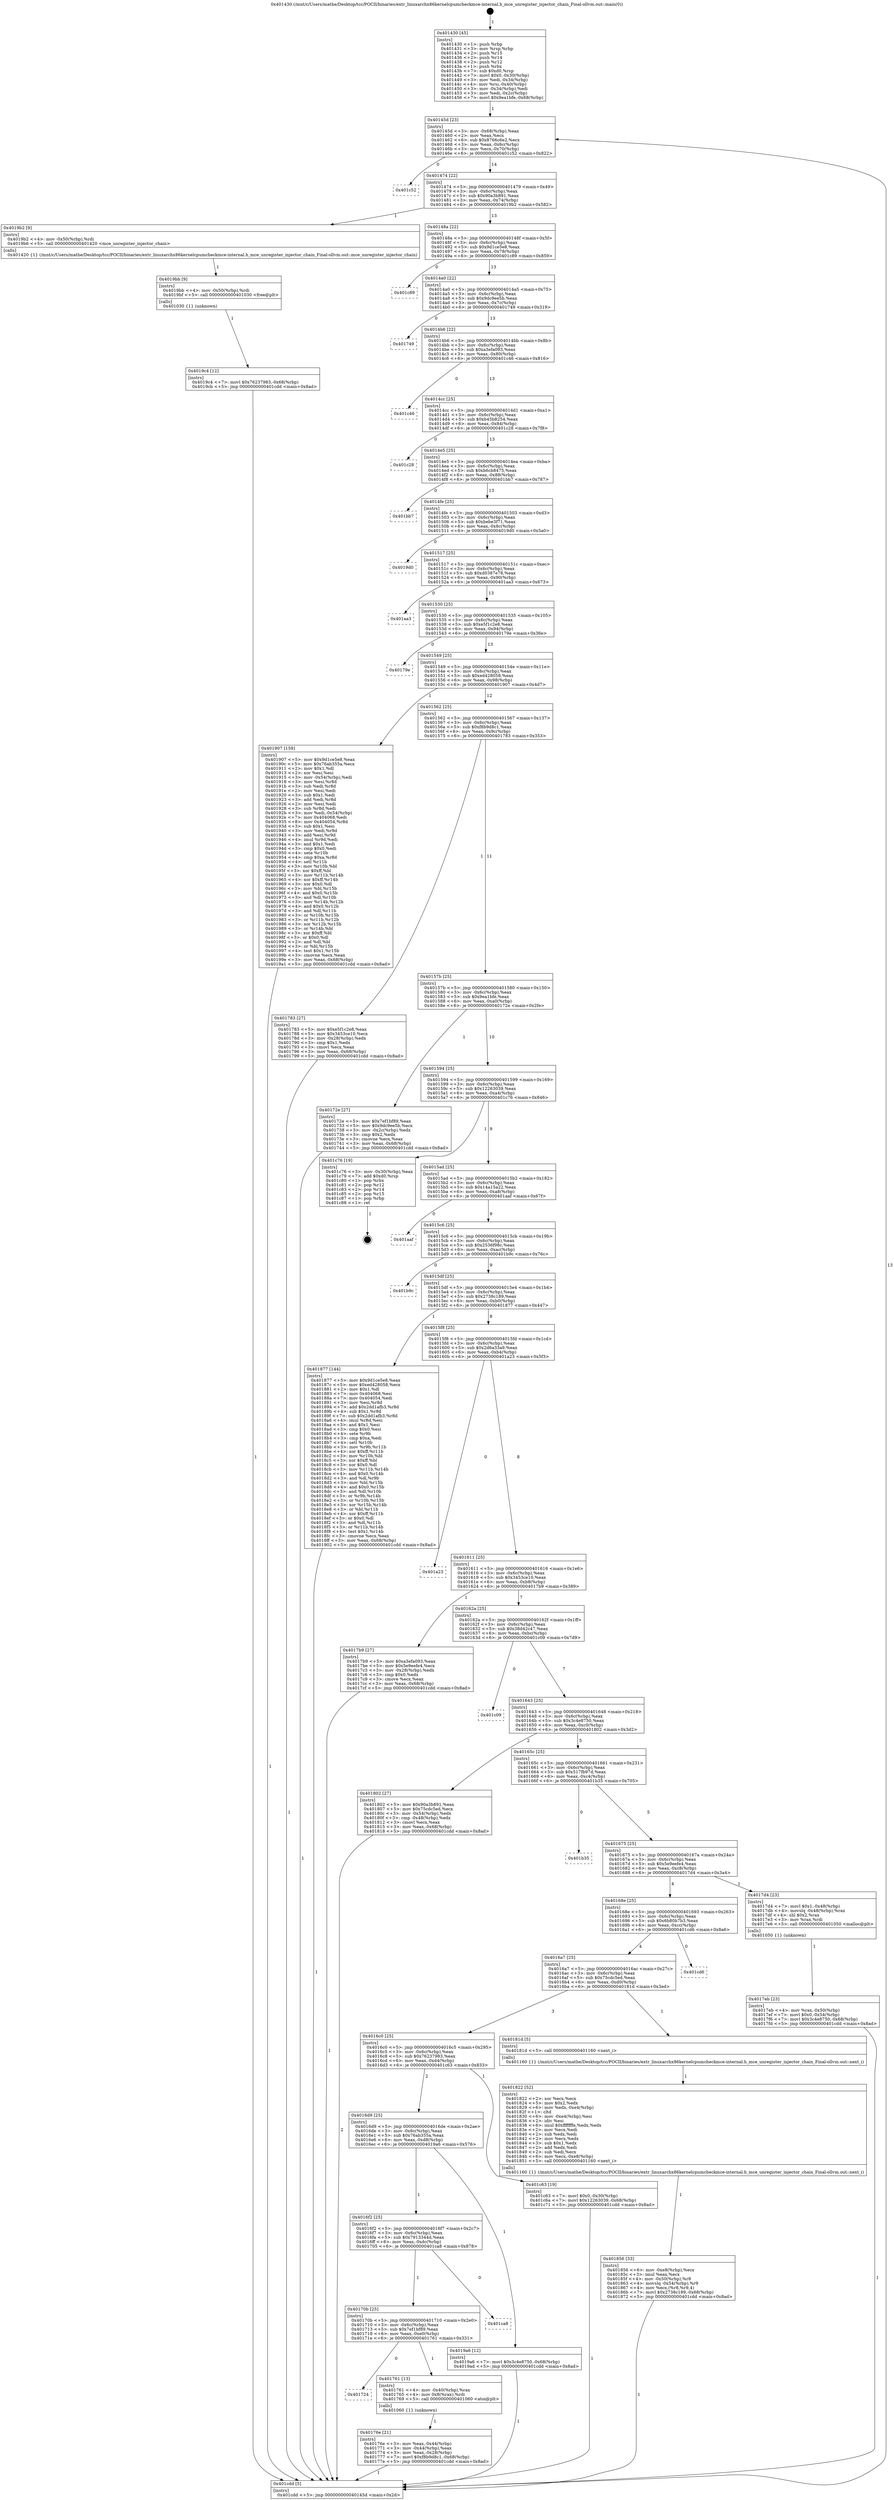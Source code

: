digraph "0x401430" {
  label = "0x401430 (/mnt/c/Users/mathe/Desktop/tcc/POCII/binaries/extr_linuxarchx86kernelcpumcheckmce-internal.h_mce_unregister_injector_chain_Final-ollvm.out::main(0))"
  labelloc = "t"
  node[shape=record]

  Entry [label="",width=0.3,height=0.3,shape=circle,fillcolor=black,style=filled]
  "0x40145d" [label="{
     0x40145d [23]\l
     | [instrs]\l
     &nbsp;&nbsp;0x40145d \<+3\>: mov -0x68(%rbp),%eax\l
     &nbsp;&nbsp;0x401460 \<+2\>: mov %eax,%ecx\l
     &nbsp;&nbsp;0x401462 \<+6\>: sub $0x8766c6e2,%ecx\l
     &nbsp;&nbsp;0x401468 \<+3\>: mov %eax,-0x6c(%rbp)\l
     &nbsp;&nbsp;0x40146b \<+3\>: mov %ecx,-0x70(%rbp)\l
     &nbsp;&nbsp;0x40146e \<+6\>: je 0000000000401c52 \<main+0x822\>\l
  }"]
  "0x401c52" [label="{
     0x401c52\l
  }", style=dashed]
  "0x401474" [label="{
     0x401474 [22]\l
     | [instrs]\l
     &nbsp;&nbsp;0x401474 \<+5\>: jmp 0000000000401479 \<main+0x49\>\l
     &nbsp;&nbsp;0x401479 \<+3\>: mov -0x6c(%rbp),%eax\l
     &nbsp;&nbsp;0x40147c \<+5\>: sub $0x90a3b891,%eax\l
     &nbsp;&nbsp;0x401481 \<+3\>: mov %eax,-0x74(%rbp)\l
     &nbsp;&nbsp;0x401484 \<+6\>: je 00000000004019b2 \<main+0x582\>\l
  }"]
  Exit [label="",width=0.3,height=0.3,shape=circle,fillcolor=black,style=filled,peripheries=2]
  "0x4019b2" [label="{
     0x4019b2 [9]\l
     | [instrs]\l
     &nbsp;&nbsp;0x4019b2 \<+4\>: mov -0x50(%rbp),%rdi\l
     &nbsp;&nbsp;0x4019b6 \<+5\>: call 0000000000401420 \<mce_unregister_injector_chain\>\l
     | [calls]\l
     &nbsp;&nbsp;0x401420 \{1\} (/mnt/c/Users/mathe/Desktop/tcc/POCII/binaries/extr_linuxarchx86kernelcpumcheckmce-internal.h_mce_unregister_injector_chain_Final-ollvm.out::mce_unregister_injector_chain)\l
  }"]
  "0x40148a" [label="{
     0x40148a [22]\l
     | [instrs]\l
     &nbsp;&nbsp;0x40148a \<+5\>: jmp 000000000040148f \<main+0x5f\>\l
     &nbsp;&nbsp;0x40148f \<+3\>: mov -0x6c(%rbp),%eax\l
     &nbsp;&nbsp;0x401492 \<+5\>: sub $0x9d1ce5e8,%eax\l
     &nbsp;&nbsp;0x401497 \<+3\>: mov %eax,-0x78(%rbp)\l
     &nbsp;&nbsp;0x40149a \<+6\>: je 0000000000401c89 \<main+0x859\>\l
  }"]
  "0x4019c4" [label="{
     0x4019c4 [12]\l
     | [instrs]\l
     &nbsp;&nbsp;0x4019c4 \<+7\>: movl $0x76237983,-0x68(%rbp)\l
     &nbsp;&nbsp;0x4019cb \<+5\>: jmp 0000000000401cdd \<main+0x8ad\>\l
  }"]
  "0x401c89" [label="{
     0x401c89\l
  }", style=dashed]
  "0x4014a0" [label="{
     0x4014a0 [22]\l
     | [instrs]\l
     &nbsp;&nbsp;0x4014a0 \<+5\>: jmp 00000000004014a5 \<main+0x75\>\l
     &nbsp;&nbsp;0x4014a5 \<+3\>: mov -0x6c(%rbp),%eax\l
     &nbsp;&nbsp;0x4014a8 \<+5\>: sub $0x9dc9ee5b,%eax\l
     &nbsp;&nbsp;0x4014ad \<+3\>: mov %eax,-0x7c(%rbp)\l
     &nbsp;&nbsp;0x4014b0 \<+6\>: je 0000000000401749 \<main+0x319\>\l
  }"]
  "0x4019bb" [label="{
     0x4019bb [9]\l
     | [instrs]\l
     &nbsp;&nbsp;0x4019bb \<+4\>: mov -0x50(%rbp),%rdi\l
     &nbsp;&nbsp;0x4019bf \<+5\>: call 0000000000401030 \<free@plt\>\l
     | [calls]\l
     &nbsp;&nbsp;0x401030 \{1\} (unknown)\l
  }"]
  "0x401749" [label="{
     0x401749\l
  }", style=dashed]
  "0x4014b6" [label="{
     0x4014b6 [22]\l
     | [instrs]\l
     &nbsp;&nbsp;0x4014b6 \<+5\>: jmp 00000000004014bb \<main+0x8b\>\l
     &nbsp;&nbsp;0x4014bb \<+3\>: mov -0x6c(%rbp),%eax\l
     &nbsp;&nbsp;0x4014be \<+5\>: sub $0xa3efa093,%eax\l
     &nbsp;&nbsp;0x4014c3 \<+3\>: mov %eax,-0x80(%rbp)\l
     &nbsp;&nbsp;0x4014c6 \<+6\>: je 0000000000401c46 \<main+0x816\>\l
  }"]
  "0x401856" [label="{
     0x401856 [33]\l
     | [instrs]\l
     &nbsp;&nbsp;0x401856 \<+6\>: mov -0xe8(%rbp),%ecx\l
     &nbsp;&nbsp;0x40185c \<+3\>: imul %eax,%ecx\l
     &nbsp;&nbsp;0x40185f \<+4\>: mov -0x50(%rbp),%r8\l
     &nbsp;&nbsp;0x401863 \<+4\>: movslq -0x54(%rbp),%r9\l
     &nbsp;&nbsp;0x401867 \<+4\>: mov %ecx,(%r8,%r9,4)\l
     &nbsp;&nbsp;0x40186b \<+7\>: movl $0x2738c189,-0x68(%rbp)\l
     &nbsp;&nbsp;0x401872 \<+5\>: jmp 0000000000401cdd \<main+0x8ad\>\l
  }"]
  "0x401c46" [label="{
     0x401c46\l
  }", style=dashed]
  "0x4014cc" [label="{
     0x4014cc [25]\l
     | [instrs]\l
     &nbsp;&nbsp;0x4014cc \<+5\>: jmp 00000000004014d1 \<main+0xa1\>\l
     &nbsp;&nbsp;0x4014d1 \<+3\>: mov -0x6c(%rbp),%eax\l
     &nbsp;&nbsp;0x4014d4 \<+5\>: sub $0xb45b8254,%eax\l
     &nbsp;&nbsp;0x4014d9 \<+6\>: mov %eax,-0x84(%rbp)\l
     &nbsp;&nbsp;0x4014df \<+6\>: je 0000000000401c28 \<main+0x7f8\>\l
  }"]
  "0x401822" [label="{
     0x401822 [52]\l
     | [instrs]\l
     &nbsp;&nbsp;0x401822 \<+2\>: xor %ecx,%ecx\l
     &nbsp;&nbsp;0x401824 \<+5\>: mov $0x2,%edx\l
     &nbsp;&nbsp;0x401829 \<+6\>: mov %edx,-0xe4(%rbp)\l
     &nbsp;&nbsp;0x40182f \<+1\>: cltd\l
     &nbsp;&nbsp;0x401830 \<+6\>: mov -0xe4(%rbp),%esi\l
     &nbsp;&nbsp;0x401836 \<+2\>: idiv %esi\l
     &nbsp;&nbsp;0x401838 \<+6\>: imul $0xfffffffe,%edx,%edx\l
     &nbsp;&nbsp;0x40183e \<+2\>: mov %ecx,%edi\l
     &nbsp;&nbsp;0x401840 \<+2\>: sub %edx,%edi\l
     &nbsp;&nbsp;0x401842 \<+2\>: mov %ecx,%edx\l
     &nbsp;&nbsp;0x401844 \<+3\>: sub $0x1,%edx\l
     &nbsp;&nbsp;0x401847 \<+2\>: add %edx,%edi\l
     &nbsp;&nbsp;0x401849 \<+2\>: sub %edi,%ecx\l
     &nbsp;&nbsp;0x40184b \<+6\>: mov %ecx,-0xe8(%rbp)\l
     &nbsp;&nbsp;0x401851 \<+5\>: call 0000000000401160 \<next_i\>\l
     | [calls]\l
     &nbsp;&nbsp;0x401160 \{1\} (/mnt/c/Users/mathe/Desktop/tcc/POCII/binaries/extr_linuxarchx86kernelcpumcheckmce-internal.h_mce_unregister_injector_chain_Final-ollvm.out::next_i)\l
  }"]
  "0x401c28" [label="{
     0x401c28\l
  }", style=dashed]
  "0x4014e5" [label="{
     0x4014e5 [25]\l
     | [instrs]\l
     &nbsp;&nbsp;0x4014e5 \<+5\>: jmp 00000000004014ea \<main+0xba\>\l
     &nbsp;&nbsp;0x4014ea \<+3\>: mov -0x6c(%rbp),%eax\l
     &nbsp;&nbsp;0x4014ed \<+5\>: sub $0xb6cb8475,%eax\l
     &nbsp;&nbsp;0x4014f2 \<+6\>: mov %eax,-0x88(%rbp)\l
     &nbsp;&nbsp;0x4014f8 \<+6\>: je 0000000000401bb7 \<main+0x787\>\l
  }"]
  "0x4017eb" [label="{
     0x4017eb [23]\l
     | [instrs]\l
     &nbsp;&nbsp;0x4017eb \<+4\>: mov %rax,-0x50(%rbp)\l
     &nbsp;&nbsp;0x4017ef \<+7\>: movl $0x0,-0x54(%rbp)\l
     &nbsp;&nbsp;0x4017f6 \<+7\>: movl $0x3c4e8750,-0x68(%rbp)\l
     &nbsp;&nbsp;0x4017fd \<+5\>: jmp 0000000000401cdd \<main+0x8ad\>\l
  }"]
  "0x401bb7" [label="{
     0x401bb7\l
  }", style=dashed]
  "0x4014fe" [label="{
     0x4014fe [25]\l
     | [instrs]\l
     &nbsp;&nbsp;0x4014fe \<+5\>: jmp 0000000000401503 \<main+0xd3\>\l
     &nbsp;&nbsp;0x401503 \<+3\>: mov -0x6c(%rbp),%eax\l
     &nbsp;&nbsp;0x401506 \<+5\>: sub $0xbebe3f71,%eax\l
     &nbsp;&nbsp;0x40150b \<+6\>: mov %eax,-0x8c(%rbp)\l
     &nbsp;&nbsp;0x401511 \<+6\>: je 00000000004019d0 \<main+0x5a0\>\l
  }"]
  "0x40176e" [label="{
     0x40176e [21]\l
     | [instrs]\l
     &nbsp;&nbsp;0x40176e \<+3\>: mov %eax,-0x44(%rbp)\l
     &nbsp;&nbsp;0x401771 \<+3\>: mov -0x44(%rbp),%eax\l
     &nbsp;&nbsp;0x401774 \<+3\>: mov %eax,-0x28(%rbp)\l
     &nbsp;&nbsp;0x401777 \<+7\>: movl $0xf8b9d8c1,-0x68(%rbp)\l
     &nbsp;&nbsp;0x40177e \<+5\>: jmp 0000000000401cdd \<main+0x8ad\>\l
  }"]
  "0x4019d0" [label="{
     0x4019d0\l
  }", style=dashed]
  "0x401517" [label="{
     0x401517 [25]\l
     | [instrs]\l
     &nbsp;&nbsp;0x401517 \<+5\>: jmp 000000000040151c \<main+0xec\>\l
     &nbsp;&nbsp;0x40151c \<+3\>: mov -0x6c(%rbp),%eax\l
     &nbsp;&nbsp;0x40151f \<+5\>: sub $0xd0387e78,%eax\l
     &nbsp;&nbsp;0x401524 \<+6\>: mov %eax,-0x90(%rbp)\l
     &nbsp;&nbsp;0x40152a \<+6\>: je 0000000000401aa3 \<main+0x673\>\l
  }"]
  "0x401724" [label="{
     0x401724\l
  }", style=dashed]
  "0x401aa3" [label="{
     0x401aa3\l
  }", style=dashed]
  "0x401530" [label="{
     0x401530 [25]\l
     | [instrs]\l
     &nbsp;&nbsp;0x401530 \<+5\>: jmp 0000000000401535 \<main+0x105\>\l
     &nbsp;&nbsp;0x401535 \<+3\>: mov -0x6c(%rbp),%eax\l
     &nbsp;&nbsp;0x401538 \<+5\>: sub $0xe5f1c2e8,%eax\l
     &nbsp;&nbsp;0x40153d \<+6\>: mov %eax,-0x94(%rbp)\l
     &nbsp;&nbsp;0x401543 \<+6\>: je 000000000040179e \<main+0x36e\>\l
  }"]
  "0x401761" [label="{
     0x401761 [13]\l
     | [instrs]\l
     &nbsp;&nbsp;0x401761 \<+4\>: mov -0x40(%rbp),%rax\l
     &nbsp;&nbsp;0x401765 \<+4\>: mov 0x8(%rax),%rdi\l
     &nbsp;&nbsp;0x401769 \<+5\>: call 0000000000401060 \<atoi@plt\>\l
     | [calls]\l
     &nbsp;&nbsp;0x401060 \{1\} (unknown)\l
  }"]
  "0x40179e" [label="{
     0x40179e\l
  }", style=dashed]
  "0x401549" [label="{
     0x401549 [25]\l
     | [instrs]\l
     &nbsp;&nbsp;0x401549 \<+5\>: jmp 000000000040154e \<main+0x11e\>\l
     &nbsp;&nbsp;0x40154e \<+3\>: mov -0x6c(%rbp),%eax\l
     &nbsp;&nbsp;0x401551 \<+5\>: sub $0xed428058,%eax\l
     &nbsp;&nbsp;0x401556 \<+6\>: mov %eax,-0x98(%rbp)\l
     &nbsp;&nbsp;0x40155c \<+6\>: je 0000000000401907 \<main+0x4d7\>\l
  }"]
  "0x40170b" [label="{
     0x40170b [25]\l
     | [instrs]\l
     &nbsp;&nbsp;0x40170b \<+5\>: jmp 0000000000401710 \<main+0x2e0\>\l
     &nbsp;&nbsp;0x401710 \<+3\>: mov -0x6c(%rbp),%eax\l
     &nbsp;&nbsp;0x401713 \<+5\>: sub $0x7ef1bf89,%eax\l
     &nbsp;&nbsp;0x401718 \<+6\>: mov %eax,-0xe0(%rbp)\l
     &nbsp;&nbsp;0x40171e \<+6\>: je 0000000000401761 \<main+0x331\>\l
  }"]
  "0x401907" [label="{
     0x401907 [159]\l
     | [instrs]\l
     &nbsp;&nbsp;0x401907 \<+5\>: mov $0x9d1ce5e8,%eax\l
     &nbsp;&nbsp;0x40190c \<+5\>: mov $0x76ab355a,%ecx\l
     &nbsp;&nbsp;0x401911 \<+2\>: mov $0x1,%dl\l
     &nbsp;&nbsp;0x401913 \<+2\>: xor %esi,%esi\l
     &nbsp;&nbsp;0x401915 \<+3\>: mov -0x54(%rbp),%edi\l
     &nbsp;&nbsp;0x401918 \<+3\>: mov %esi,%r8d\l
     &nbsp;&nbsp;0x40191b \<+3\>: sub %edi,%r8d\l
     &nbsp;&nbsp;0x40191e \<+2\>: mov %esi,%edi\l
     &nbsp;&nbsp;0x401920 \<+3\>: sub $0x1,%edi\l
     &nbsp;&nbsp;0x401923 \<+3\>: add %edi,%r8d\l
     &nbsp;&nbsp;0x401926 \<+2\>: mov %esi,%edi\l
     &nbsp;&nbsp;0x401928 \<+3\>: sub %r8d,%edi\l
     &nbsp;&nbsp;0x40192b \<+3\>: mov %edi,-0x54(%rbp)\l
     &nbsp;&nbsp;0x40192e \<+7\>: mov 0x404068,%edi\l
     &nbsp;&nbsp;0x401935 \<+8\>: mov 0x404054,%r8d\l
     &nbsp;&nbsp;0x40193d \<+3\>: sub $0x1,%esi\l
     &nbsp;&nbsp;0x401940 \<+3\>: mov %edi,%r9d\l
     &nbsp;&nbsp;0x401943 \<+3\>: add %esi,%r9d\l
     &nbsp;&nbsp;0x401946 \<+4\>: imul %r9d,%edi\l
     &nbsp;&nbsp;0x40194a \<+3\>: and $0x1,%edi\l
     &nbsp;&nbsp;0x40194d \<+3\>: cmp $0x0,%edi\l
     &nbsp;&nbsp;0x401950 \<+4\>: sete %r10b\l
     &nbsp;&nbsp;0x401954 \<+4\>: cmp $0xa,%r8d\l
     &nbsp;&nbsp;0x401958 \<+4\>: setl %r11b\l
     &nbsp;&nbsp;0x40195c \<+3\>: mov %r10b,%bl\l
     &nbsp;&nbsp;0x40195f \<+3\>: xor $0xff,%bl\l
     &nbsp;&nbsp;0x401962 \<+3\>: mov %r11b,%r14b\l
     &nbsp;&nbsp;0x401965 \<+4\>: xor $0xff,%r14b\l
     &nbsp;&nbsp;0x401969 \<+3\>: xor $0x0,%dl\l
     &nbsp;&nbsp;0x40196c \<+3\>: mov %bl,%r15b\l
     &nbsp;&nbsp;0x40196f \<+4\>: and $0x0,%r15b\l
     &nbsp;&nbsp;0x401973 \<+3\>: and %dl,%r10b\l
     &nbsp;&nbsp;0x401976 \<+3\>: mov %r14b,%r12b\l
     &nbsp;&nbsp;0x401979 \<+4\>: and $0x0,%r12b\l
     &nbsp;&nbsp;0x40197d \<+3\>: and %dl,%r11b\l
     &nbsp;&nbsp;0x401980 \<+3\>: or %r10b,%r15b\l
     &nbsp;&nbsp;0x401983 \<+3\>: or %r11b,%r12b\l
     &nbsp;&nbsp;0x401986 \<+3\>: xor %r12b,%r15b\l
     &nbsp;&nbsp;0x401989 \<+3\>: or %r14b,%bl\l
     &nbsp;&nbsp;0x40198c \<+3\>: xor $0xff,%bl\l
     &nbsp;&nbsp;0x40198f \<+3\>: or $0x0,%dl\l
     &nbsp;&nbsp;0x401992 \<+2\>: and %dl,%bl\l
     &nbsp;&nbsp;0x401994 \<+3\>: or %bl,%r15b\l
     &nbsp;&nbsp;0x401997 \<+4\>: test $0x1,%r15b\l
     &nbsp;&nbsp;0x40199b \<+3\>: cmovne %ecx,%eax\l
     &nbsp;&nbsp;0x40199e \<+3\>: mov %eax,-0x68(%rbp)\l
     &nbsp;&nbsp;0x4019a1 \<+5\>: jmp 0000000000401cdd \<main+0x8ad\>\l
  }"]
  "0x401562" [label="{
     0x401562 [25]\l
     | [instrs]\l
     &nbsp;&nbsp;0x401562 \<+5\>: jmp 0000000000401567 \<main+0x137\>\l
     &nbsp;&nbsp;0x401567 \<+3\>: mov -0x6c(%rbp),%eax\l
     &nbsp;&nbsp;0x40156a \<+5\>: sub $0xf8b9d8c1,%eax\l
     &nbsp;&nbsp;0x40156f \<+6\>: mov %eax,-0x9c(%rbp)\l
     &nbsp;&nbsp;0x401575 \<+6\>: je 0000000000401783 \<main+0x353\>\l
  }"]
  "0x401ca8" [label="{
     0x401ca8\l
  }", style=dashed]
  "0x401783" [label="{
     0x401783 [27]\l
     | [instrs]\l
     &nbsp;&nbsp;0x401783 \<+5\>: mov $0xe5f1c2e8,%eax\l
     &nbsp;&nbsp;0x401788 \<+5\>: mov $0x3453ce10,%ecx\l
     &nbsp;&nbsp;0x40178d \<+3\>: mov -0x28(%rbp),%edx\l
     &nbsp;&nbsp;0x401790 \<+3\>: cmp $0x1,%edx\l
     &nbsp;&nbsp;0x401793 \<+3\>: cmovl %ecx,%eax\l
     &nbsp;&nbsp;0x401796 \<+3\>: mov %eax,-0x68(%rbp)\l
     &nbsp;&nbsp;0x401799 \<+5\>: jmp 0000000000401cdd \<main+0x8ad\>\l
  }"]
  "0x40157b" [label="{
     0x40157b [25]\l
     | [instrs]\l
     &nbsp;&nbsp;0x40157b \<+5\>: jmp 0000000000401580 \<main+0x150\>\l
     &nbsp;&nbsp;0x401580 \<+3\>: mov -0x6c(%rbp),%eax\l
     &nbsp;&nbsp;0x401583 \<+5\>: sub $0x9ea1bfe,%eax\l
     &nbsp;&nbsp;0x401588 \<+6\>: mov %eax,-0xa0(%rbp)\l
     &nbsp;&nbsp;0x40158e \<+6\>: je 000000000040172e \<main+0x2fe\>\l
  }"]
  "0x4016f2" [label="{
     0x4016f2 [25]\l
     | [instrs]\l
     &nbsp;&nbsp;0x4016f2 \<+5\>: jmp 00000000004016f7 \<main+0x2c7\>\l
     &nbsp;&nbsp;0x4016f7 \<+3\>: mov -0x6c(%rbp),%eax\l
     &nbsp;&nbsp;0x4016fa \<+5\>: sub $0x7913344d,%eax\l
     &nbsp;&nbsp;0x4016ff \<+6\>: mov %eax,-0xdc(%rbp)\l
     &nbsp;&nbsp;0x401705 \<+6\>: je 0000000000401ca8 \<main+0x878\>\l
  }"]
  "0x40172e" [label="{
     0x40172e [27]\l
     | [instrs]\l
     &nbsp;&nbsp;0x40172e \<+5\>: mov $0x7ef1bf89,%eax\l
     &nbsp;&nbsp;0x401733 \<+5\>: mov $0x9dc9ee5b,%ecx\l
     &nbsp;&nbsp;0x401738 \<+3\>: mov -0x2c(%rbp),%edx\l
     &nbsp;&nbsp;0x40173b \<+3\>: cmp $0x2,%edx\l
     &nbsp;&nbsp;0x40173e \<+3\>: cmovne %ecx,%eax\l
     &nbsp;&nbsp;0x401741 \<+3\>: mov %eax,-0x68(%rbp)\l
     &nbsp;&nbsp;0x401744 \<+5\>: jmp 0000000000401cdd \<main+0x8ad\>\l
  }"]
  "0x401594" [label="{
     0x401594 [25]\l
     | [instrs]\l
     &nbsp;&nbsp;0x401594 \<+5\>: jmp 0000000000401599 \<main+0x169\>\l
     &nbsp;&nbsp;0x401599 \<+3\>: mov -0x6c(%rbp),%eax\l
     &nbsp;&nbsp;0x40159c \<+5\>: sub $0x12263039,%eax\l
     &nbsp;&nbsp;0x4015a1 \<+6\>: mov %eax,-0xa4(%rbp)\l
     &nbsp;&nbsp;0x4015a7 \<+6\>: je 0000000000401c76 \<main+0x846\>\l
  }"]
  "0x401cdd" [label="{
     0x401cdd [5]\l
     | [instrs]\l
     &nbsp;&nbsp;0x401cdd \<+5\>: jmp 000000000040145d \<main+0x2d\>\l
  }"]
  "0x401430" [label="{
     0x401430 [45]\l
     | [instrs]\l
     &nbsp;&nbsp;0x401430 \<+1\>: push %rbp\l
     &nbsp;&nbsp;0x401431 \<+3\>: mov %rsp,%rbp\l
     &nbsp;&nbsp;0x401434 \<+2\>: push %r15\l
     &nbsp;&nbsp;0x401436 \<+2\>: push %r14\l
     &nbsp;&nbsp;0x401438 \<+2\>: push %r12\l
     &nbsp;&nbsp;0x40143a \<+1\>: push %rbx\l
     &nbsp;&nbsp;0x40143b \<+7\>: sub $0xd0,%rsp\l
     &nbsp;&nbsp;0x401442 \<+7\>: movl $0x0,-0x30(%rbp)\l
     &nbsp;&nbsp;0x401449 \<+3\>: mov %edi,-0x34(%rbp)\l
     &nbsp;&nbsp;0x40144c \<+4\>: mov %rsi,-0x40(%rbp)\l
     &nbsp;&nbsp;0x401450 \<+3\>: mov -0x34(%rbp),%edi\l
     &nbsp;&nbsp;0x401453 \<+3\>: mov %edi,-0x2c(%rbp)\l
     &nbsp;&nbsp;0x401456 \<+7\>: movl $0x9ea1bfe,-0x68(%rbp)\l
  }"]
  "0x4019a6" [label="{
     0x4019a6 [12]\l
     | [instrs]\l
     &nbsp;&nbsp;0x4019a6 \<+7\>: movl $0x3c4e8750,-0x68(%rbp)\l
     &nbsp;&nbsp;0x4019ad \<+5\>: jmp 0000000000401cdd \<main+0x8ad\>\l
  }"]
  "0x401c76" [label="{
     0x401c76 [19]\l
     | [instrs]\l
     &nbsp;&nbsp;0x401c76 \<+3\>: mov -0x30(%rbp),%eax\l
     &nbsp;&nbsp;0x401c79 \<+7\>: add $0xd0,%rsp\l
     &nbsp;&nbsp;0x401c80 \<+1\>: pop %rbx\l
     &nbsp;&nbsp;0x401c81 \<+2\>: pop %r12\l
     &nbsp;&nbsp;0x401c83 \<+2\>: pop %r14\l
     &nbsp;&nbsp;0x401c85 \<+2\>: pop %r15\l
     &nbsp;&nbsp;0x401c87 \<+1\>: pop %rbp\l
     &nbsp;&nbsp;0x401c88 \<+1\>: ret\l
  }"]
  "0x4015ad" [label="{
     0x4015ad [25]\l
     | [instrs]\l
     &nbsp;&nbsp;0x4015ad \<+5\>: jmp 00000000004015b2 \<main+0x182\>\l
     &nbsp;&nbsp;0x4015b2 \<+3\>: mov -0x6c(%rbp),%eax\l
     &nbsp;&nbsp;0x4015b5 \<+5\>: sub $0x14a15a22,%eax\l
     &nbsp;&nbsp;0x4015ba \<+6\>: mov %eax,-0xa8(%rbp)\l
     &nbsp;&nbsp;0x4015c0 \<+6\>: je 0000000000401aaf \<main+0x67f\>\l
  }"]
  "0x4016d9" [label="{
     0x4016d9 [25]\l
     | [instrs]\l
     &nbsp;&nbsp;0x4016d9 \<+5\>: jmp 00000000004016de \<main+0x2ae\>\l
     &nbsp;&nbsp;0x4016de \<+3\>: mov -0x6c(%rbp),%eax\l
     &nbsp;&nbsp;0x4016e1 \<+5\>: sub $0x76ab355a,%eax\l
     &nbsp;&nbsp;0x4016e6 \<+6\>: mov %eax,-0xd8(%rbp)\l
     &nbsp;&nbsp;0x4016ec \<+6\>: je 00000000004019a6 \<main+0x576\>\l
  }"]
  "0x401aaf" [label="{
     0x401aaf\l
  }", style=dashed]
  "0x4015c6" [label="{
     0x4015c6 [25]\l
     | [instrs]\l
     &nbsp;&nbsp;0x4015c6 \<+5\>: jmp 00000000004015cb \<main+0x19b\>\l
     &nbsp;&nbsp;0x4015cb \<+3\>: mov -0x6c(%rbp),%eax\l
     &nbsp;&nbsp;0x4015ce \<+5\>: sub $0x2536f98c,%eax\l
     &nbsp;&nbsp;0x4015d3 \<+6\>: mov %eax,-0xac(%rbp)\l
     &nbsp;&nbsp;0x4015d9 \<+6\>: je 0000000000401b9c \<main+0x76c\>\l
  }"]
  "0x401c63" [label="{
     0x401c63 [19]\l
     | [instrs]\l
     &nbsp;&nbsp;0x401c63 \<+7\>: movl $0x0,-0x30(%rbp)\l
     &nbsp;&nbsp;0x401c6a \<+7\>: movl $0x12263039,-0x68(%rbp)\l
     &nbsp;&nbsp;0x401c71 \<+5\>: jmp 0000000000401cdd \<main+0x8ad\>\l
  }"]
  "0x401b9c" [label="{
     0x401b9c\l
  }", style=dashed]
  "0x4015df" [label="{
     0x4015df [25]\l
     | [instrs]\l
     &nbsp;&nbsp;0x4015df \<+5\>: jmp 00000000004015e4 \<main+0x1b4\>\l
     &nbsp;&nbsp;0x4015e4 \<+3\>: mov -0x6c(%rbp),%eax\l
     &nbsp;&nbsp;0x4015e7 \<+5\>: sub $0x2738c189,%eax\l
     &nbsp;&nbsp;0x4015ec \<+6\>: mov %eax,-0xb0(%rbp)\l
     &nbsp;&nbsp;0x4015f2 \<+6\>: je 0000000000401877 \<main+0x447\>\l
  }"]
  "0x4016c0" [label="{
     0x4016c0 [25]\l
     | [instrs]\l
     &nbsp;&nbsp;0x4016c0 \<+5\>: jmp 00000000004016c5 \<main+0x295\>\l
     &nbsp;&nbsp;0x4016c5 \<+3\>: mov -0x6c(%rbp),%eax\l
     &nbsp;&nbsp;0x4016c8 \<+5\>: sub $0x76237983,%eax\l
     &nbsp;&nbsp;0x4016cd \<+6\>: mov %eax,-0xd4(%rbp)\l
     &nbsp;&nbsp;0x4016d3 \<+6\>: je 0000000000401c63 \<main+0x833\>\l
  }"]
  "0x401877" [label="{
     0x401877 [144]\l
     | [instrs]\l
     &nbsp;&nbsp;0x401877 \<+5\>: mov $0x9d1ce5e8,%eax\l
     &nbsp;&nbsp;0x40187c \<+5\>: mov $0xed428058,%ecx\l
     &nbsp;&nbsp;0x401881 \<+2\>: mov $0x1,%dl\l
     &nbsp;&nbsp;0x401883 \<+7\>: mov 0x404068,%esi\l
     &nbsp;&nbsp;0x40188a \<+7\>: mov 0x404054,%edi\l
     &nbsp;&nbsp;0x401891 \<+3\>: mov %esi,%r8d\l
     &nbsp;&nbsp;0x401894 \<+7\>: add $0x2dd1afb3,%r8d\l
     &nbsp;&nbsp;0x40189b \<+4\>: sub $0x1,%r8d\l
     &nbsp;&nbsp;0x40189f \<+7\>: sub $0x2dd1afb3,%r8d\l
     &nbsp;&nbsp;0x4018a6 \<+4\>: imul %r8d,%esi\l
     &nbsp;&nbsp;0x4018aa \<+3\>: and $0x1,%esi\l
     &nbsp;&nbsp;0x4018ad \<+3\>: cmp $0x0,%esi\l
     &nbsp;&nbsp;0x4018b0 \<+4\>: sete %r9b\l
     &nbsp;&nbsp;0x4018b4 \<+3\>: cmp $0xa,%edi\l
     &nbsp;&nbsp;0x4018b7 \<+4\>: setl %r10b\l
     &nbsp;&nbsp;0x4018bb \<+3\>: mov %r9b,%r11b\l
     &nbsp;&nbsp;0x4018be \<+4\>: xor $0xff,%r11b\l
     &nbsp;&nbsp;0x4018c2 \<+3\>: mov %r10b,%bl\l
     &nbsp;&nbsp;0x4018c5 \<+3\>: xor $0xff,%bl\l
     &nbsp;&nbsp;0x4018c8 \<+3\>: xor $0x0,%dl\l
     &nbsp;&nbsp;0x4018cb \<+3\>: mov %r11b,%r14b\l
     &nbsp;&nbsp;0x4018ce \<+4\>: and $0x0,%r14b\l
     &nbsp;&nbsp;0x4018d2 \<+3\>: and %dl,%r9b\l
     &nbsp;&nbsp;0x4018d5 \<+3\>: mov %bl,%r15b\l
     &nbsp;&nbsp;0x4018d8 \<+4\>: and $0x0,%r15b\l
     &nbsp;&nbsp;0x4018dc \<+3\>: and %dl,%r10b\l
     &nbsp;&nbsp;0x4018df \<+3\>: or %r9b,%r14b\l
     &nbsp;&nbsp;0x4018e2 \<+3\>: or %r10b,%r15b\l
     &nbsp;&nbsp;0x4018e5 \<+3\>: xor %r15b,%r14b\l
     &nbsp;&nbsp;0x4018e8 \<+3\>: or %bl,%r11b\l
     &nbsp;&nbsp;0x4018eb \<+4\>: xor $0xff,%r11b\l
     &nbsp;&nbsp;0x4018ef \<+3\>: or $0x0,%dl\l
     &nbsp;&nbsp;0x4018f2 \<+3\>: and %dl,%r11b\l
     &nbsp;&nbsp;0x4018f5 \<+3\>: or %r11b,%r14b\l
     &nbsp;&nbsp;0x4018f8 \<+4\>: test $0x1,%r14b\l
     &nbsp;&nbsp;0x4018fc \<+3\>: cmovne %ecx,%eax\l
     &nbsp;&nbsp;0x4018ff \<+3\>: mov %eax,-0x68(%rbp)\l
     &nbsp;&nbsp;0x401902 \<+5\>: jmp 0000000000401cdd \<main+0x8ad\>\l
  }"]
  "0x4015f8" [label="{
     0x4015f8 [25]\l
     | [instrs]\l
     &nbsp;&nbsp;0x4015f8 \<+5\>: jmp 00000000004015fd \<main+0x1cd\>\l
     &nbsp;&nbsp;0x4015fd \<+3\>: mov -0x6c(%rbp),%eax\l
     &nbsp;&nbsp;0x401600 \<+5\>: sub $0x2d6a33a9,%eax\l
     &nbsp;&nbsp;0x401605 \<+6\>: mov %eax,-0xb4(%rbp)\l
     &nbsp;&nbsp;0x40160b \<+6\>: je 0000000000401a23 \<main+0x5f3\>\l
  }"]
  "0x40181d" [label="{
     0x40181d [5]\l
     | [instrs]\l
     &nbsp;&nbsp;0x40181d \<+5\>: call 0000000000401160 \<next_i\>\l
     | [calls]\l
     &nbsp;&nbsp;0x401160 \{1\} (/mnt/c/Users/mathe/Desktop/tcc/POCII/binaries/extr_linuxarchx86kernelcpumcheckmce-internal.h_mce_unregister_injector_chain_Final-ollvm.out::next_i)\l
  }"]
  "0x401a23" [label="{
     0x401a23\l
  }", style=dashed]
  "0x401611" [label="{
     0x401611 [25]\l
     | [instrs]\l
     &nbsp;&nbsp;0x401611 \<+5\>: jmp 0000000000401616 \<main+0x1e6\>\l
     &nbsp;&nbsp;0x401616 \<+3\>: mov -0x6c(%rbp),%eax\l
     &nbsp;&nbsp;0x401619 \<+5\>: sub $0x3453ce10,%eax\l
     &nbsp;&nbsp;0x40161e \<+6\>: mov %eax,-0xb8(%rbp)\l
     &nbsp;&nbsp;0x401624 \<+6\>: je 00000000004017b9 \<main+0x389\>\l
  }"]
  "0x4016a7" [label="{
     0x4016a7 [25]\l
     | [instrs]\l
     &nbsp;&nbsp;0x4016a7 \<+5\>: jmp 00000000004016ac \<main+0x27c\>\l
     &nbsp;&nbsp;0x4016ac \<+3\>: mov -0x6c(%rbp),%eax\l
     &nbsp;&nbsp;0x4016af \<+5\>: sub $0x75cdc5ed,%eax\l
     &nbsp;&nbsp;0x4016b4 \<+6\>: mov %eax,-0xd0(%rbp)\l
     &nbsp;&nbsp;0x4016ba \<+6\>: je 000000000040181d \<main+0x3ed\>\l
  }"]
  "0x4017b9" [label="{
     0x4017b9 [27]\l
     | [instrs]\l
     &nbsp;&nbsp;0x4017b9 \<+5\>: mov $0xa3efa093,%eax\l
     &nbsp;&nbsp;0x4017be \<+5\>: mov $0x5e9eefe4,%ecx\l
     &nbsp;&nbsp;0x4017c3 \<+3\>: mov -0x28(%rbp),%edx\l
     &nbsp;&nbsp;0x4017c6 \<+3\>: cmp $0x0,%edx\l
     &nbsp;&nbsp;0x4017c9 \<+3\>: cmove %ecx,%eax\l
     &nbsp;&nbsp;0x4017cc \<+3\>: mov %eax,-0x68(%rbp)\l
     &nbsp;&nbsp;0x4017cf \<+5\>: jmp 0000000000401cdd \<main+0x8ad\>\l
  }"]
  "0x40162a" [label="{
     0x40162a [25]\l
     | [instrs]\l
     &nbsp;&nbsp;0x40162a \<+5\>: jmp 000000000040162f \<main+0x1ff\>\l
     &nbsp;&nbsp;0x40162f \<+3\>: mov -0x6c(%rbp),%eax\l
     &nbsp;&nbsp;0x401632 \<+5\>: sub $0x38d42c47,%eax\l
     &nbsp;&nbsp;0x401637 \<+6\>: mov %eax,-0xbc(%rbp)\l
     &nbsp;&nbsp;0x40163d \<+6\>: je 0000000000401c09 \<main+0x7d9\>\l
  }"]
  "0x401cd6" [label="{
     0x401cd6\l
  }", style=dashed]
  "0x401c09" [label="{
     0x401c09\l
  }", style=dashed]
  "0x401643" [label="{
     0x401643 [25]\l
     | [instrs]\l
     &nbsp;&nbsp;0x401643 \<+5\>: jmp 0000000000401648 \<main+0x218\>\l
     &nbsp;&nbsp;0x401648 \<+3\>: mov -0x6c(%rbp),%eax\l
     &nbsp;&nbsp;0x40164b \<+5\>: sub $0x3c4e8750,%eax\l
     &nbsp;&nbsp;0x401650 \<+6\>: mov %eax,-0xc0(%rbp)\l
     &nbsp;&nbsp;0x401656 \<+6\>: je 0000000000401802 \<main+0x3d2\>\l
  }"]
  "0x40168e" [label="{
     0x40168e [25]\l
     | [instrs]\l
     &nbsp;&nbsp;0x40168e \<+5\>: jmp 0000000000401693 \<main+0x263\>\l
     &nbsp;&nbsp;0x401693 \<+3\>: mov -0x6c(%rbp),%eax\l
     &nbsp;&nbsp;0x401696 \<+5\>: sub $0x6b80b7b3,%eax\l
     &nbsp;&nbsp;0x40169b \<+6\>: mov %eax,-0xcc(%rbp)\l
     &nbsp;&nbsp;0x4016a1 \<+6\>: je 0000000000401cd6 \<main+0x8a6\>\l
  }"]
  "0x401802" [label="{
     0x401802 [27]\l
     | [instrs]\l
     &nbsp;&nbsp;0x401802 \<+5\>: mov $0x90a3b891,%eax\l
     &nbsp;&nbsp;0x401807 \<+5\>: mov $0x75cdc5ed,%ecx\l
     &nbsp;&nbsp;0x40180c \<+3\>: mov -0x54(%rbp),%edx\l
     &nbsp;&nbsp;0x40180f \<+3\>: cmp -0x48(%rbp),%edx\l
     &nbsp;&nbsp;0x401812 \<+3\>: cmovl %ecx,%eax\l
     &nbsp;&nbsp;0x401815 \<+3\>: mov %eax,-0x68(%rbp)\l
     &nbsp;&nbsp;0x401818 \<+5\>: jmp 0000000000401cdd \<main+0x8ad\>\l
  }"]
  "0x40165c" [label="{
     0x40165c [25]\l
     | [instrs]\l
     &nbsp;&nbsp;0x40165c \<+5\>: jmp 0000000000401661 \<main+0x231\>\l
     &nbsp;&nbsp;0x401661 \<+3\>: mov -0x6c(%rbp),%eax\l
     &nbsp;&nbsp;0x401664 \<+5\>: sub $0x517fb97d,%eax\l
     &nbsp;&nbsp;0x401669 \<+6\>: mov %eax,-0xc4(%rbp)\l
     &nbsp;&nbsp;0x40166f \<+6\>: je 0000000000401b35 \<main+0x705\>\l
  }"]
  "0x4017d4" [label="{
     0x4017d4 [23]\l
     | [instrs]\l
     &nbsp;&nbsp;0x4017d4 \<+7\>: movl $0x1,-0x48(%rbp)\l
     &nbsp;&nbsp;0x4017db \<+4\>: movslq -0x48(%rbp),%rax\l
     &nbsp;&nbsp;0x4017df \<+4\>: shl $0x2,%rax\l
     &nbsp;&nbsp;0x4017e3 \<+3\>: mov %rax,%rdi\l
     &nbsp;&nbsp;0x4017e6 \<+5\>: call 0000000000401050 \<malloc@plt\>\l
     | [calls]\l
     &nbsp;&nbsp;0x401050 \{1\} (unknown)\l
  }"]
  "0x401b35" [label="{
     0x401b35\l
  }", style=dashed]
  "0x401675" [label="{
     0x401675 [25]\l
     | [instrs]\l
     &nbsp;&nbsp;0x401675 \<+5\>: jmp 000000000040167a \<main+0x24a\>\l
     &nbsp;&nbsp;0x40167a \<+3\>: mov -0x6c(%rbp),%eax\l
     &nbsp;&nbsp;0x40167d \<+5\>: sub $0x5e9eefe4,%eax\l
     &nbsp;&nbsp;0x401682 \<+6\>: mov %eax,-0xc8(%rbp)\l
     &nbsp;&nbsp;0x401688 \<+6\>: je 00000000004017d4 \<main+0x3a4\>\l
  }"]
  Entry -> "0x401430" [label=" 1"]
  "0x40145d" -> "0x401c52" [label=" 0"]
  "0x40145d" -> "0x401474" [label=" 14"]
  "0x401c76" -> Exit [label=" 1"]
  "0x401474" -> "0x4019b2" [label=" 1"]
  "0x401474" -> "0x40148a" [label=" 13"]
  "0x401c63" -> "0x401cdd" [label=" 1"]
  "0x40148a" -> "0x401c89" [label=" 0"]
  "0x40148a" -> "0x4014a0" [label=" 13"]
  "0x4019c4" -> "0x401cdd" [label=" 1"]
  "0x4014a0" -> "0x401749" [label=" 0"]
  "0x4014a0" -> "0x4014b6" [label=" 13"]
  "0x4019bb" -> "0x4019c4" [label=" 1"]
  "0x4014b6" -> "0x401c46" [label=" 0"]
  "0x4014b6" -> "0x4014cc" [label=" 13"]
  "0x4019b2" -> "0x4019bb" [label=" 1"]
  "0x4014cc" -> "0x401c28" [label=" 0"]
  "0x4014cc" -> "0x4014e5" [label=" 13"]
  "0x4019a6" -> "0x401cdd" [label=" 1"]
  "0x4014e5" -> "0x401bb7" [label=" 0"]
  "0x4014e5" -> "0x4014fe" [label=" 13"]
  "0x401907" -> "0x401cdd" [label=" 1"]
  "0x4014fe" -> "0x4019d0" [label=" 0"]
  "0x4014fe" -> "0x401517" [label=" 13"]
  "0x401877" -> "0x401cdd" [label=" 1"]
  "0x401517" -> "0x401aa3" [label=" 0"]
  "0x401517" -> "0x401530" [label=" 13"]
  "0x401856" -> "0x401cdd" [label=" 1"]
  "0x401530" -> "0x40179e" [label=" 0"]
  "0x401530" -> "0x401549" [label=" 13"]
  "0x401822" -> "0x401856" [label=" 1"]
  "0x401549" -> "0x401907" [label=" 1"]
  "0x401549" -> "0x401562" [label=" 12"]
  "0x401802" -> "0x401cdd" [label=" 2"]
  "0x401562" -> "0x401783" [label=" 1"]
  "0x401562" -> "0x40157b" [label=" 11"]
  "0x4017eb" -> "0x401cdd" [label=" 1"]
  "0x40157b" -> "0x40172e" [label=" 1"]
  "0x40157b" -> "0x401594" [label=" 10"]
  "0x40172e" -> "0x401cdd" [label=" 1"]
  "0x401430" -> "0x40145d" [label=" 1"]
  "0x401cdd" -> "0x40145d" [label=" 13"]
  "0x4017b9" -> "0x401cdd" [label=" 1"]
  "0x401594" -> "0x401c76" [label=" 1"]
  "0x401594" -> "0x4015ad" [label=" 9"]
  "0x401783" -> "0x401cdd" [label=" 1"]
  "0x4015ad" -> "0x401aaf" [label=" 0"]
  "0x4015ad" -> "0x4015c6" [label=" 9"]
  "0x401761" -> "0x40176e" [label=" 1"]
  "0x4015c6" -> "0x401b9c" [label=" 0"]
  "0x4015c6" -> "0x4015df" [label=" 9"]
  "0x40170b" -> "0x401724" [label=" 0"]
  "0x4015df" -> "0x401877" [label=" 1"]
  "0x4015df" -> "0x4015f8" [label=" 8"]
  "0x40181d" -> "0x401822" [label=" 1"]
  "0x4015f8" -> "0x401a23" [label=" 0"]
  "0x4015f8" -> "0x401611" [label=" 8"]
  "0x4016f2" -> "0x40170b" [label=" 1"]
  "0x401611" -> "0x4017b9" [label=" 1"]
  "0x401611" -> "0x40162a" [label=" 7"]
  "0x4017d4" -> "0x4017eb" [label=" 1"]
  "0x40162a" -> "0x401c09" [label=" 0"]
  "0x40162a" -> "0x401643" [label=" 7"]
  "0x4016d9" -> "0x4016f2" [label=" 1"]
  "0x401643" -> "0x401802" [label=" 2"]
  "0x401643" -> "0x40165c" [label=" 5"]
  "0x40176e" -> "0x401cdd" [label=" 1"]
  "0x40165c" -> "0x401b35" [label=" 0"]
  "0x40165c" -> "0x401675" [label=" 5"]
  "0x4016c0" -> "0x4016d9" [label=" 2"]
  "0x401675" -> "0x4017d4" [label=" 1"]
  "0x401675" -> "0x40168e" [label=" 4"]
  "0x4016d9" -> "0x4019a6" [label=" 1"]
  "0x40168e" -> "0x401cd6" [label=" 0"]
  "0x40168e" -> "0x4016a7" [label=" 4"]
  "0x4016f2" -> "0x401ca8" [label=" 0"]
  "0x4016a7" -> "0x40181d" [label=" 1"]
  "0x4016a7" -> "0x4016c0" [label=" 3"]
  "0x40170b" -> "0x401761" [label=" 1"]
  "0x4016c0" -> "0x401c63" [label=" 1"]
}
